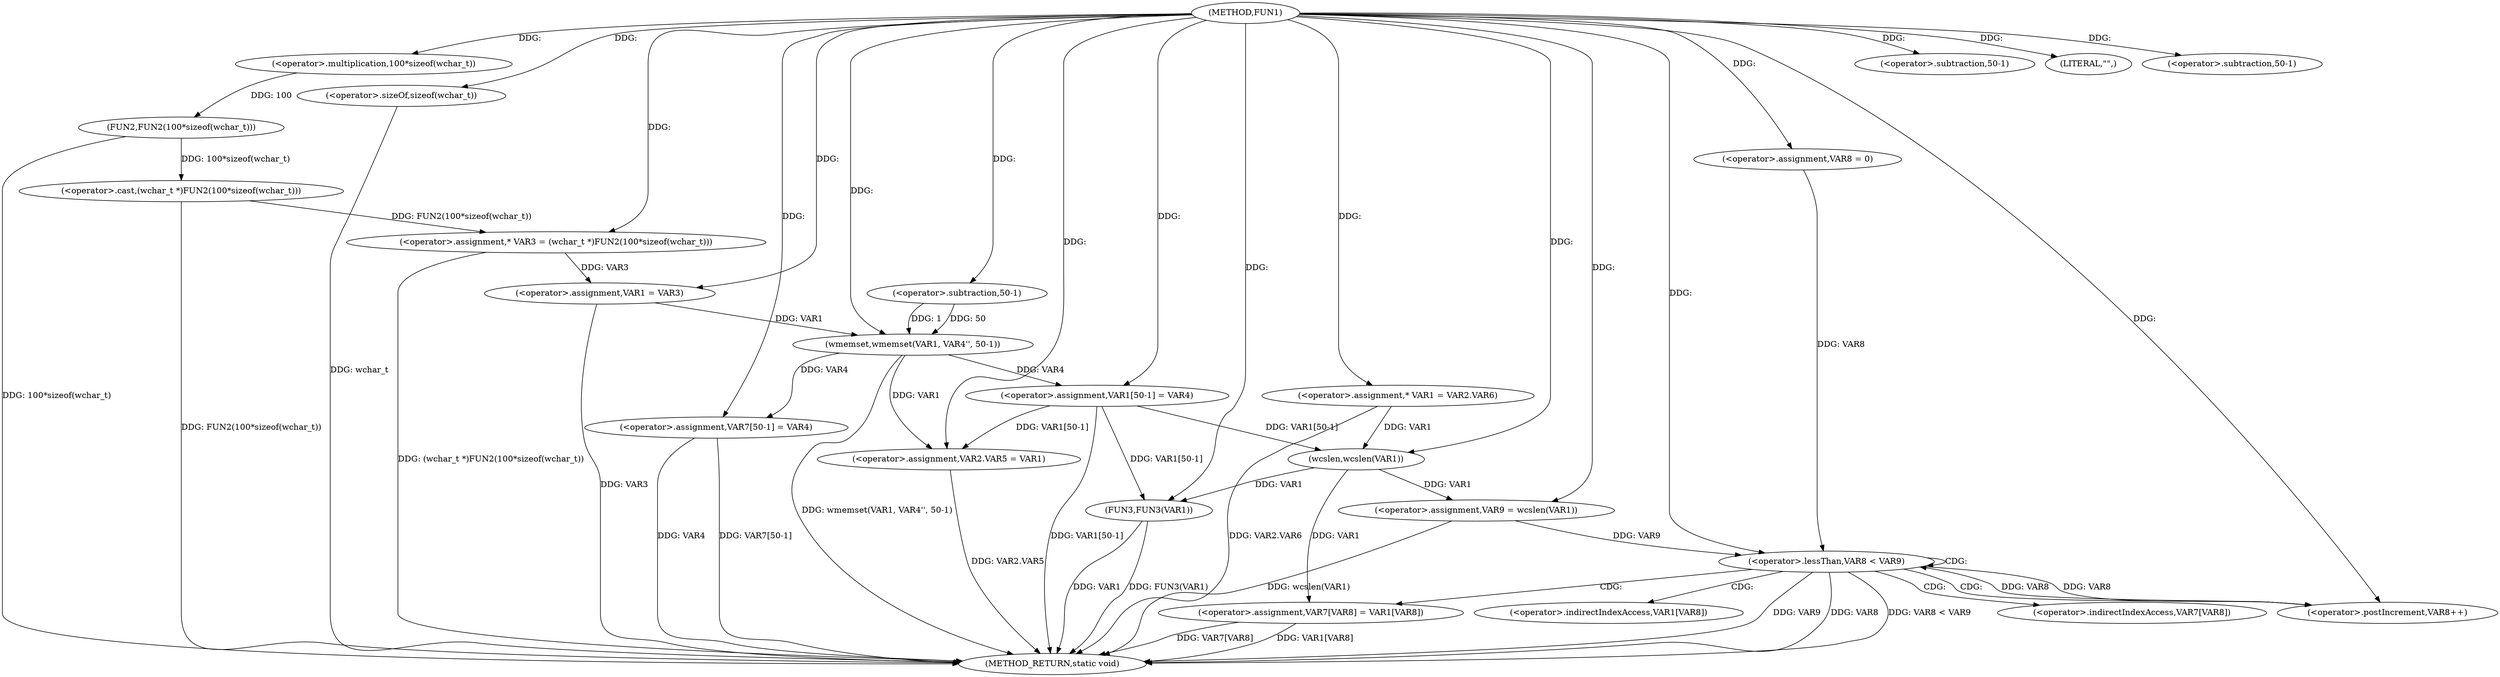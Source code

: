 digraph FUN1 {  
"1000100" [label = "(METHOD,FUN1)" ]
"1000176" [label = "(METHOD_RETURN,static void)" ]
"1000105" [label = "(<operator>.assignment,* VAR3 = (wchar_t *)FUN2(100*sizeof(wchar_t)))" ]
"1000107" [label = "(<operator>.cast,(wchar_t *)FUN2(100*sizeof(wchar_t)))" ]
"1000109" [label = "(FUN2,FUN2(100*sizeof(wchar_t)))" ]
"1000110" [label = "(<operator>.multiplication,100*sizeof(wchar_t))" ]
"1000112" [label = "(<operator>.sizeOf,sizeof(wchar_t))" ]
"1000114" [label = "(<operator>.assignment,VAR1 = VAR3)" ]
"1000117" [label = "(wmemset,wmemset(VAR1, VAR4'', 50-1))" ]
"1000120" [label = "(<operator>.subtraction,50-1)" ]
"1000123" [label = "(<operator>.assignment,VAR1[50-1] = VAR4)" ]
"1000126" [label = "(<operator>.subtraction,50-1)" ]
"1000130" [label = "(<operator>.assignment,VAR2.VAR5 = VAR1)" ]
"1000137" [label = "(<operator>.assignment,* VAR1 = VAR2.VAR6)" ]
"1000143" [label = "(LITERAL,\"\",)" ]
"1000146" [label = "(<operator>.assignment,VAR9 = wcslen(VAR1))" ]
"1000148" [label = "(wcslen,wcslen(VAR1))" ]
"1000151" [label = "(<operator>.assignment,VAR8 = 0)" ]
"1000154" [label = "(<operator>.lessThan,VAR8 < VAR9)" ]
"1000157" [label = "(<operator>.postIncrement,VAR8++)" ]
"1000160" [label = "(<operator>.assignment,VAR7[VAR8] = VAR1[VAR8])" ]
"1000167" [label = "(<operator>.assignment,VAR7[50-1] = VAR4)" ]
"1000170" [label = "(<operator>.subtraction,50-1)" ]
"1000174" [label = "(FUN3,FUN3(VAR1))" ]
"1000161" [label = "(<operator>.indirectIndexAccess,VAR7[VAR8])" ]
"1000164" [label = "(<operator>.indirectIndexAccess,VAR1[VAR8])" ]
  "1000117" -> "1000176"  [ label = "DDG: wmemset(VAR1, VAR4'', 50-1)"] 
  "1000146" -> "1000176"  [ label = "DDG: wcslen(VAR1)"] 
  "1000154" -> "1000176"  [ label = "DDG: VAR8 < VAR9"] 
  "1000154" -> "1000176"  [ label = "DDG: VAR9"] 
  "1000167" -> "1000176"  [ label = "DDG: VAR7[50-1]"] 
  "1000160" -> "1000176"  [ label = "DDG: VAR1[VAR8]"] 
  "1000105" -> "1000176"  [ label = "DDG: (wchar_t *)FUN2(100*sizeof(wchar_t))"] 
  "1000137" -> "1000176"  [ label = "DDG: VAR2.VAR6"] 
  "1000154" -> "1000176"  [ label = "DDG: VAR8"] 
  "1000112" -> "1000176"  [ label = "DDG: wchar_t"] 
  "1000109" -> "1000176"  [ label = "DDG: 100*sizeof(wchar_t)"] 
  "1000167" -> "1000176"  [ label = "DDG: VAR4"] 
  "1000160" -> "1000176"  [ label = "DDG: VAR7[VAR8]"] 
  "1000114" -> "1000176"  [ label = "DDG: VAR3"] 
  "1000174" -> "1000176"  [ label = "DDG: FUN3(VAR1)"] 
  "1000174" -> "1000176"  [ label = "DDG: VAR1"] 
  "1000107" -> "1000176"  [ label = "DDG: FUN2(100*sizeof(wchar_t))"] 
  "1000130" -> "1000176"  [ label = "DDG: VAR2.VAR5"] 
  "1000123" -> "1000176"  [ label = "DDG: VAR1[50-1]"] 
  "1000107" -> "1000105"  [ label = "DDG: FUN2(100*sizeof(wchar_t))"] 
  "1000100" -> "1000105"  [ label = "DDG: "] 
  "1000109" -> "1000107"  [ label = "DDG: 100*sizeof(wchar_t)"] 
  "1000110" -> "1000109"  [ label = "DDG: 100"] 
  "1000100" -> "1000110"  [ label = "DDG: "] 
  "1000100" -> "1000112"  [ label = "DDG: "] 
  "1000105" -> "1000114"  [ label = "DDG: VAR3"] 
  "1000100" -> "1000114"  [ label = "DDG: "] 
  "1000114" -> "1000117"  [ label = "DDG: VAR1"] 
  "1000100" -> "1000117"  [ label = "DDG: "] 
  "1000120" -> "1000117"  [ label = "DDG: 50"] 
  "1000120" -> "1000117"  [ label = "DDG: 1"] 
  "1000100" -> "1000120"  [ label = "DDG: "] 
  "1000117" -> "1000123"  [ label = "DDG: VAR4"] 
  "1000100" -> "1000123"  [ label = "DDG: "] 
  "1000100" -> "1000126"  [ label = "DDG: "] 
  "1000117" -> "1000130"  [ label = "DDG: VAR1"] 
  "1000123" -> "1000130"  [ label = "DDG: VAR1[50-1]"] 
  "1000100" -> "1000130"  [ label = "DDG: "] 
  "1000100" -> "1000137"  [ label = "DDG: "] 
  "1000100" -> "1000143"  [ label = "DDG: "] 
  "1000148" -> "1000146"  [ label = "DDG: VAR1"] 
  "1000100" -> "1000146"  [ label = "DDG: "] 
  "1000137" -> "1000148"  [ label = "DDG: VAR1"] 
  "1000123" -> "1000148"  [ label = "DDG: VAR1[50-1]"] 
  "1000100" -> "1000148"  [ label = "DDG: "] 
  "1000100" -> "1000151"  [ label = "DDG: "] 
  "1000151" -> "1000154"  [ label = "DDG: VAR8"] 
  "1000157" -> "1000154"  [ label = "DDG: VAR8"] 
  "1000100" -> "1000154"  [ label = "DDG: "] 
  "1000146" -> "1000154"  [ label = "DDG: VAR9"] 
  "1000154" -> "1000157"  [ label = "DDG: VAR8"] 
  "1000100" -> "1000157"  [ label = "DDG: "] 
  "1000148" -> "1000160"  [ label = "DDG: VAR1"] 
  "1000100" -> "1000167"  [ label = "DDG: "] 
  "1000117" -> "1000167"  [ label = "DDG: VAR4"] 
  "1000100" -> "1000170"  [ label = "DDG: "] 
  "1000148" -> "1000174"  [ label = "DDG: VAR1"] 
  "1000123" -> "1000174"  [ label = "DDG: VAR1[50-1]"] 
  "1000100" -> "1000174"  [ label = "DDG: "] 
  "1000154" -> "1000154"  [ label = "CDG: "] 
  "1000154" -> "1000161"  [ label = "CDG: "] 
  "1000154" -> "1000160"  [ label = "CDG: "] 
  "1000154" -> "1000164"  [ label = "CDG: "] 
  "1000154" -> "1000157"  [ label = "CDG: "] 
}
